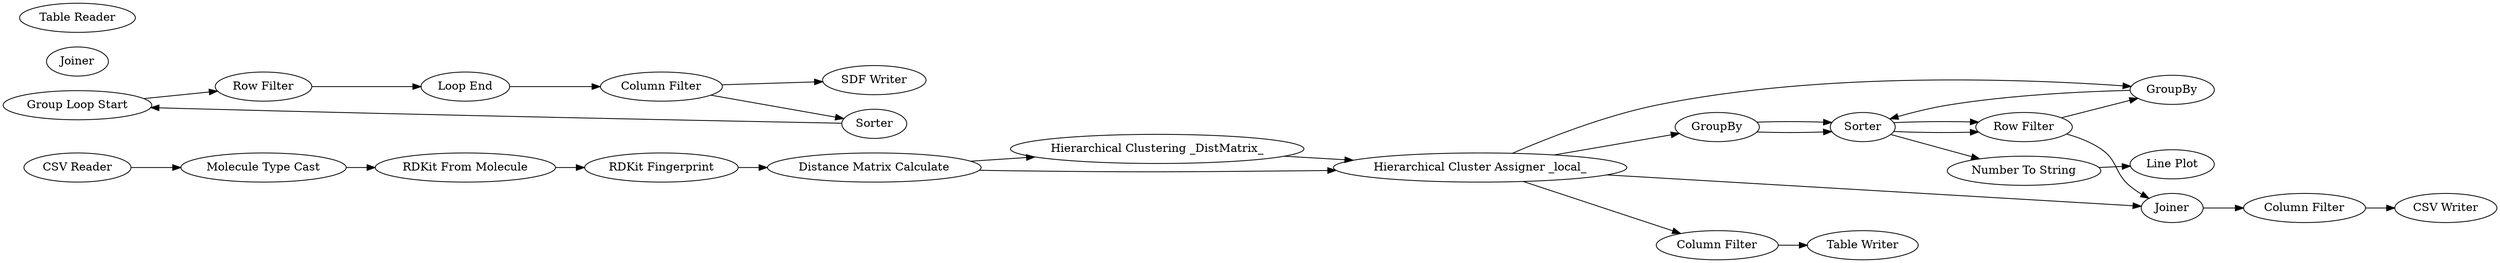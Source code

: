 digraph {
	3 [label="RDKit Fingerprint"]
	7 [label="Hierarchical Clustering _DistMatrix_"]
	11 [label="Distance Matrix Calculate"]
	12 [label="Hierarchical Cluster Assigner _local_"]
	13 [label=GroupBy]
	16 [label=Sorter]
	15 [label="Row Filter"]
	16 [label=Sorter]
	15 [label="Row Filter"]
	16 [label=Sorter]
	21 [label="Group Loop Start"]
	22 [label="Row Filter"]
	23 [label="Loop End"]
	24 [label=GroupBy]
	26 [label="Column Filter"]
	27 [label=Joiner]
	29 [label=Sorter]
	262 [label="SDF Writer"]
	263 [label="Column Filter"]
	271 [label="Molecule Type Cast"]
	272 [label="RDKit From Molecule"]
	275 [label="Number To String"]
	276 [label="Line Plot"]
	277 [label="CSV Writer"]
	278 [label="CSV Reader"]
	279 [label="Column Filter"]
	280 [label="Table Writer"]
	281 [label="Table Reader"]
	282 [label=Joiner]
	16 -> 15
	15 -> 24
	16 -> 15
	21 -> 22
	22 -> 23
	23 -> 26
	24 -> 16
	26 -> 29
	29 -> 21
	3 -> 11
	7 -> 12
	11 -> 12
	11 -> 7
	12 -> 13
	12 -> 282
	12 -> 24
	12 -> 279
	13 -> 16
	13 -> 16
	16 -> 275
	15 -> 282
	26 -> 262
	263 -> 277
	271 -> 272
	272 -> 3
	275 -> 276
	278 -> 271
	279 -> 280
	282 -> 263
	rankdir=LR
}
